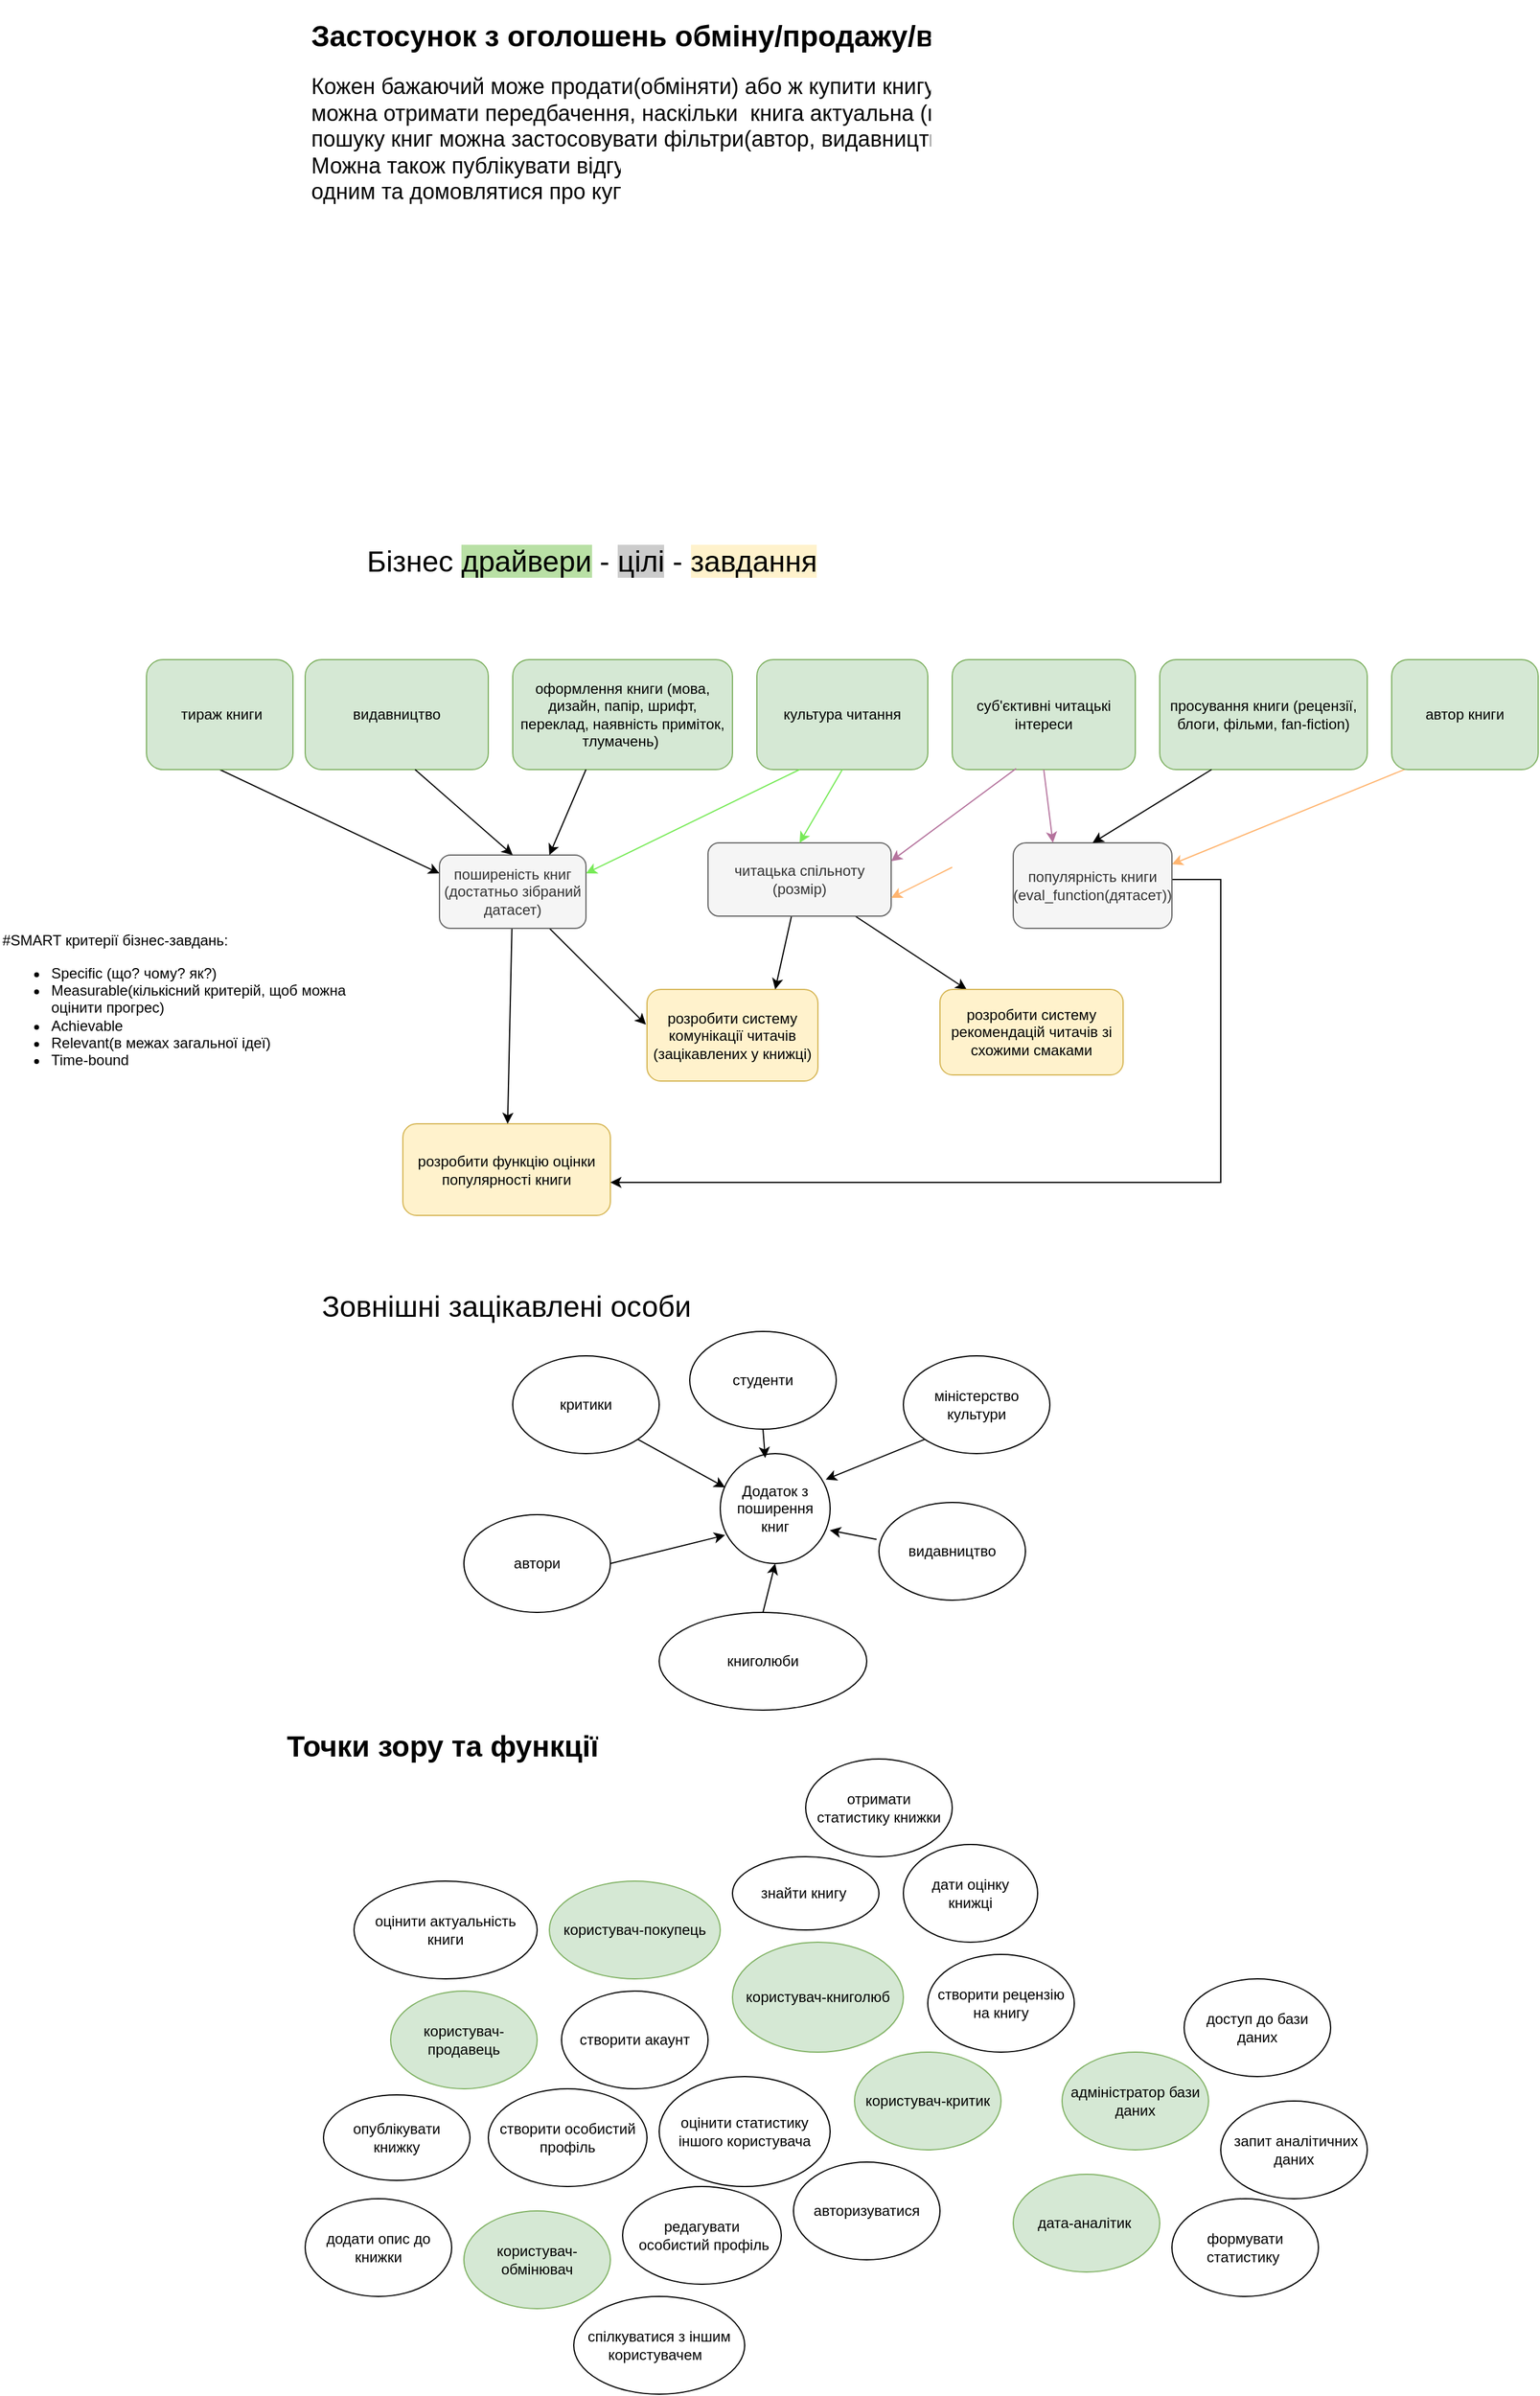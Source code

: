 <mxfile version="21.8.0" type="github">
  <diagram name="Page-1" id="qTLsOYl_WOaa5vXqDPGa">
    <mxGraphModel dx="2280" dy="516" grid="1" gridSize="10" guides="1" tooltips="1" connect="1" arrows="1" fold="1" page="1" pageScale="1" pageWidth="850" pageHeight="1100" math="0" shadow="0">
      <root>
        <mxCell id="0" />
        <mxCell id="1" parent="0" />
        <mxCell id="KkIZ0aHoOunqVcFj1HI7-1" value="&lt;h1&gt;Застосунок з оголошень обміну/продажу/відгуками книгами&lt;/h1&gt;&lt;p&gt;&lt;font style=&quot;font-size: 18px;&quot;&gt;Кожен бажаючий може продати(обміняти) або ж купити книгу. Для публікації оголошення можна отримати передбачення, наскільки&amp;nbsp; книга актуальна (ціна, попит, інше). Для пошуку книг можна застосовувати фільтри(автор, видавництво, рік/номер видання, інше). Можна також публікувати відгуки, рецензії про книги. Люди можуть комунікувати один-з-одним та домовлятися про купівлю-продає/обмін.&lt;/font&gt;&lt;/p&gt;" style="text;html=1;strokeColor=none;fillColor=none;spacing=5;spacingTop=-20;whiteSpace=wrap;overflow=hidden;rounded=0;" parent="1" vertex="1">
          <mxGeometry x="20" y="30" width="760" height="180" as="geometry" />
        </mxCell>
        <mxCell id="KkIZ0aHoOunqVcFj1HI7-14" value="#SMART критерії бізнес-завдань:&lt;br&gt;&lt;ul&gt;&lt;li&gt;Specific (що? чому? як?)&lt;/li&gt;&lt;li&gt;Measurable(кількісний критерій, щоб можна оцінити прогрес)&lt;/li&gt;&lt;li&gt;Achievable&lt;/li&gt;&lt;li&gt;Relevant(в межах загальної ідеї)&lt;/li&gt;&lt;li&gt;Time-bound&lt;/li&gt;&lt;/ul&gt;" style="text;html=1;strokeColor=none;fillColor=none;align=left;verticalAlign=middle;whiteSpace=wrap;rounded=0;" parent="1" vertex="1">
          <mxGeometry x="-230" y="790" width="310" height="110" as="geometry" />
        </mxCell>
        <mxCell id="EgW0Rb2-eSd5i68cABhf-1" value="видавництво" style="rounded=1;whiteSpace=wrap;html=1;fillColor=#d5e8d4;strokeColor=#82b366;" parent="1" vertex="1">
          <mxGeometry x="20" y="560" width="150" height="90" as="geometry" />
        </mxCell>
        <mxCell id="EgW0Rb2-eSd5i68cABhf-2" value="&amp;nbsp;культура читання&amp;nbsp;" style="rounded=1;whiteSpace=wrap;html=1;fillColor=#d5e8d4;strokeColor=#82b366;" parent="1" vertex="1">
          <mxGeometry x="390" y="560" width="140" height="90" as="geometry" />
        </mxCell>
        <mxCell id="EgW0Rb2-eSd5i68cABhf-3" value="просування книги (рецензії, блоги, фільми, fan-fiction)" style="rounded=1;whiteSpace=wrap;html=1;fillColor=#d5e8d4;strokeColor=#82b366;" parent="1" vertex="1">
          <mxGeometry x="720" y="560" width="170" height="90" as="geometry" />
        </mxCell>
        <mxCell id="EgW0Rb2-eSd5i68cABhf-18" style="rounded=0;orthogonalLoop=1;jettySize=auto;html=1;exitX=0.5;exitY=1;exitDx=0;exitDy=0;entryX=0;entryY=0.25;entryDx=0;entryDy=0;" parent="1" source="EgW0Rb2-eSd5i68cABhf-5" target="EgW0Rb2-eSd5i68cABhf-17" edge="1">
          <mxGeometry relative="1" as="geometry" />
        </mxCell>
        <mxCell id="EgW0Rb2-eSd5i68cABhf-5" value="&amp;nbsp;тираж книги" style="rounded=1;whiteSpace=wrap;html=1;fillColor=#d5e8d4;strokeColor=#82b366;" parent="1" vertex="1">
          <mxGeometry x="-110" y="560" width="120" height="90" as="geometry" />
        </mxCell>
        <mxCell id="EgW0Rb2-eSd5i68cABhf-6" value="розробити функцію оцінки популярності книги" style="rounded=1;whiteSpace=wrap;html=1;fillColor=#fff2cc;strokeColor=#d6b656;" parent="1" vertex="1">
          <mxGeometry x="100" y="940" width="170" height="75" as="geometry" />
        </mxCell>
        <mxCell id="EgW0Rb2-eSd5i68cABhf-7" value="розробити систему комунікації читачів (зацікавлених у книжці)" style="rounded=1;whiteSpace=wrap;html=1;fillColor=#fff2cc;strokeColor=#d6b656;" parent="1" vertex="1">
          <mxGeometry x="300" y="830" width="140" height="75" as="geometry" />
        </mxCell>
        <mxCell id="EgW0Rb2-eSd5i68cABhf-9" value="суб&#39;єктивні читацькі інтереси" style="rounded=1;whiteSpace=wrap;html=1;fillColor=#d5e8d4;strokeColor=#82b366;" parent="1" vertex="1">
          <mxGeometry x="550" y="560" width="150" height="90" as="geometry" />
        </mxCell>
        <mxCell id="EgW0Rb2-eSd5i68cABhf-34" style="rounded=0;orthogonalLoop=1;jettySize=auto;html=1;entryX=1;entryY=0.25;entryDx=0;entryDy=0;exitX=0.103;exitY=0.991;exitDx=0;exitDy=0;exitPerimeter=0;strokeColor=#FFB570;" parent="1" source="EgW0Rb2-eSd5i68cABhf-11" target="EgW0Rb2-eSd5i68cABhf-15" edge="1">
          <mxGeometry relative="1" as="geometry" />
        </mxCell>
        <mxCell id="EgW0Rb2-eSd5i68cABhf-11" value="автор книги" style="rounded=1;whiteSpace=wrap;html=1;fillColor=#d5e8d4;strokeColor=#82b366;" parent="1" vertex="1">
          <mxGeometry x="910" y="560" width="120" height="90" as="geometry" />
        </mxCell>
        <mxCell id="EgW0Rb2-eSd5i68cABhf-12" value="оформлення книги (мова, дизайн, папір, шрифт, переклад, наявність приміток, тлумачень)&amp;nbsp;" style="rounded=1;whiteSpace=wrap;html=1;fillColor=#d5e8d4;strokeColor=#82b366;" parent="1" vertex="1">
          <mxGeometry x="190" y="560" width="180" height="90" as="geometry" />
        </mxCell>
        <mxCell id="EgW0Rb2-eSd5i68cABhf-30" style="rounded=0;orthogonalLoop=1;jettySize=auto;html=1;" parent="1" source="EgW0Rb2-eSd5i68cABhf-13" target="EgW0Rb2-eSd5i68cABhf-14" edge="1">
          <mxGeometry relative="1" as="geometry" />
        </mxCell>
        <mxCell id="EgW0Rb2-eSd5i68cABhf-33" style="rounded=0;orthogonalLoop=1;jettySize=auto;html=1;entryX=0.75;entryY=0;entryDx=0;entryDy=0;" parent="1" source="EgW0Rb2-eSd5i68cABhf-13" target="EgW0Rb2-eSd5i68cABhf-7" edge="1">
          <mxGeometry relative="1" as="geometry" />
        </mxCell>
        <mxCell id="EgW0Rb2-eSd5i68cABhf-13" value="читацька спільноту (розмір)" style="rounded=1;whiteSpace=wrap;html=1;fillColor=#f5f5f5;fontColor=#333333;strokeColor=#666666;" parent="1" vertex="1">
          <mxGeometry x="350" y="710" width="150" height="60" as="geometry" />
        </mxCell>
        <mxCell id="EgW0Rb2-eSd5i68cABhf-14" value="розробити систему рекомендацій читачів зі схожими смаками" style="rounded=1;whiteSpace=wrap;html=1;fillColor=#fff2cc;strokeColor=#d6b656;" parent="1" vertex="1">
          <mxGeometry x="540" y="830" width="150" height="70" as="geometry" />
        </mxCell>
        <mxCell id="EgW0Rb2-eSd5i68cABhf-28" style="rounded=0;orthogonalLoop=1;jettySize=auto;html=1;edgeStyle=orthogonalEdgeStyle;" parent="1" source="EgW0Rb2-eSd5i68cABhf-15" target="EgW0Rb2-eSd5i68cABhf-6" edge="1">
          <mxGeometry relative="1" as="geometry">
            <Array as="points">
              <mxPoint x="770" y="740" />
              <mxPoint x="770" y="988" />
            </Array>
          </mxGeometry>
        </mxCell>
        <mxCell id="EgW0Rb2-eSd5i68cABhf-15" value="популярність книги (eval_function(дятасет))" style="rounded=1;whiteSpace=wrap;html=1;fillColor=#f5f5f5;strokeColor=#666666;fontColor=#333333;" parent="1" vertex="1">
          <mxGeometry x="600" y="710" width="130" height="70" as="geometry" />
        </mxCell>
        <mxCell id="EgW0Rb2-eSd5i68cABhf-27" value="" style="rounded=0;orthogonalLoop=1;jettySize=auto;html=1;" parent="1" source="EgW0Rb2-eSd5i68cABhf-17" target="EgW0Rb2-eSd5i68cABhf-6" edge="1">
          <mxGeometry relative="1" as="geometry" />
        </mxCell>
        <mxCell id="EgW0Rb2-eSd5i68cABhf-32" style="rounded=0;orthogonalLoop=1;jettySize=auto;html=1;entryX=-0.006;entryY=0.384;entryDx=0;entryDy=0;entryPerimeter=0;" parent="1" source="EgW0Rb2-eSd5i68cABhf-17" target="EgW0Rb2-eSd5i68cABhf-7" edge="1">
          <mxGeometry relative="1" as="geometry" />
        </mxCell>
        <mxCell id="EgW0Rb2-eSd5i68cABhf-17" value="поширеність книг (достатньо зібраний датасет)" style="rounded=1;whiteSpace=wrap;html=1;fillColor=#f5f5f5;fontColor=#333333;strokeColor=#666666;" parent="1" vertex="1">
          <mxGeometry x="130" y="720" width="120" height="60" as="geometry" />
        </mxCell>
        <mxCell id="EgW0Rb2-eSd5i68cABhf-19" value="" style="endArrow=classic;html=1;rounded=0;exitX=0.6;exitY=1;exitDx=0;exitDy=0;exitPerimeter=0;entryX=0.5;entryY=0;entryDx=0;entryDy=0;" parent="1" source="EgW0Rb2-eSd5i68cABhf-1" target="EgW0Rb2-eSd5i68cABhf-17" edge="1">
          <mxGeometry width="50" height="50" relative="1" as="geometry">
            <mxPoint x="270" y="770" as="sourcePoint" />
            <mxPoint x="320" y="720" as="targetPoint" />
          </mxGeometry>
        </mxCell>
        <mxCell id="EgW0Rb2-eSd5i68cABhf-20" value="" style="endArrow=classic;html=1;rounded=0;entryX=0.75;entryY=0;entryDx=0;entryDy=0;" parent="1" target="EgW0Rb2-eSd5i68cABhf-17" edge="1">
          <mxGeometry width="50" height="50" relative="1" as="geometry">
            <mxPoint x="250" y="650" as="sourcePoint" />
            <mxPoint x="280" y="720.711" as="targetPoint" />
          </mxGeometry>
        </mxCell>
        <mxCell id="EgW0Rb2-eSd5i68cABhf-21" value="" style="endArrow=classic;html=1;rounded=0;exitX=0.5;exitY=1;exitDx=0;exitDy=0;entryX=0.5;entryY=0;entryDx=0;entryDy=0;strokeColor=#77EA57;" parent="1" source="EgW0Rb2-eSd5i68cABhf-2" target="EgW0Rb2-eSd5i68cABhf-13" edge="1">
          <mxGeometry width="50" height="50" relative="1" as="geometry">
            <mxPoint x="320" y="720" as="sourcePoint" />
            <mxPoint x="370" y="670" as="targetPoint" />
          </mxGeometry>
        </mxCell>
        <mxCell id="EgW0Rb2-eSd5i68cABhf-22" value="" style="endArrow=classic;html=1;rounded=0;entryX=0.25;entryY=0;entryDx=0;entryDy=0;exitX=0.5;exitY=1;exitDx=0;exitDy=0;strokeColor=#B5739D;" parent="1" source="EgW0Rb2-eSd5i68cABhf-9" target="EgW0Rb2-eSd5i68cABhf-15" edge="1">
          <mxGeometry width="50" height="50" relative="1" as="geometry">
            <mxPoint x="610" y="650" as="sourcePoint" />
            <mxPoint x="590" y="700" as="targetPoint" />
          </mxGeometry>
        </mxCell>
        <mxCell id="EgW0Rb2-eSd5i68cABhf-23" value="" style="endArrow=classic;html=1;rounded=0;exitX=0.25;exitY=1;exitDx=0;exitDy=0;entryX=1;entryY=0.25;entryDx=0;entryDy=0;strokeColor=#77EA57;" parent="1" source="EgW0Rb2-eSd5i68cABhf-2" target="EgW0Rb2-eSd5i68cABhf-17" edge="1">
          <mxGeometry width="50" height="50" relative="1" as="geometry">
            <mxPoint x="220" y="840" as="sourcePoint" />
            <mxPoint x="270" y="790" as="targetPoint" />
          </mxGeometry>
        </mxCell>
        <mxCell id="EgW0Rb2-eSd5i68cABhf-24" value="" style="endArrow=classic;html=1;rounded=0;exitX=0.25;exitY=1;exitDx=0;exitDy=0;entryX=0.5;entryY=0;entryDx=0;entryDy=0;" parent="1" source="EgW0Rb2-eSd5i68cABhf-3" target="EgW0Rb2-eSd5i68cABhf-15" edge="1">
          <mxGeometry width="50" height="50" relative="1" as="geometry">
            <mxPoint x="490" y="820" as="sourcePoint" />
            <mxPoint x="540" y="770" as="targetPoint" />
          </mxGeometry>
        </mxCell>
        <mxCell id="EgW0Rb2-eSd5i68cABhf-25" value="" style="endArrow=classic;html=1;rounded=0;exitX=0.349;exitY=0.991;exitDx=0;exitDy=0;exitPerimeter=0;entryX=1;entryY=0.25;entryDx=0;entryDy=0;strokeColor=#B5739D;" parent="1" source="EgW0Rb2-eSd5i68cABhf-9" target="EgW0Rb2-eSd5i68cABhf-13" edge="1">
          <mxGeometry width="50" height="50" relative="1" as="geometry">
            <mxPoint x="550" y="750" as="sourcePoint" />
            <mxPoint x="600" y="700" as="targetPoint" />
          </mxGeometry>
        </mxCell>
        <mxCell id="EgW0Rb2-eSd5i68cABhf-36" value="" style="endArrow=classic;html=1;rounded=0;entryX=1;entryY=0.75;entryDx=0;entryDy=0;strokeColor=#FFB570;" parent="1" target="EgW0Rb2-eSd5i68cABhf-13" edge="1">
          <mxGeometry width="50" height="50" relative="1" as="geometry">
            <mxPoint x="550" y="730" as="sourcePoint" />
            <mxPoint x="590" y="729.5" as="targetPoint" />
          </mxGeometry>
        </mxCell>
        <mxCell id="EgW0Rb2-eSd5i68cABhf-37" value="Додаток з поширення книг" style="ellipse;whiteSpace=wrap;html=1;aspect=fixed;" parent="1" vertex="1">
          <mxGeometry x="360" y="1210" width="90" height="90" as="geometry" />
        </mxCell>
        <mxCell id="EgW0Rb2-eSd5i68cABhf-48" style="rounded=0;orthogonalLoop=1;jettySize=auto;html=1;exitX=1;exitY=1;exitDx=0;exitDy=0;entryX=0.044;entryY=0.307;entryDx=0;entryDy=0;entryPerimeter=0;" parent="1" source="EgW0Rb2-eSd5i68cABhf-38" target="EgW0Rb2-eSd5i68cABhf-37" edge="1">
          <mxGeometry relative="1" as="geometry" />
        </mxCell>
        <mxCell id="EgW0Rb2-eSd5i68cABhf-38" value="критики" style="ellipse;whiteSpace=wrap;html=1;" parent="1" vertex="1">
          <mxGeometry x="190" y="1130" width="120" height="80" as="geometry" />
        </mxCell>
        <mxCell id="EgW0Rb2-eSd5i68cABhf-49" style="rounded=0;orthogonalLoop=1;jettySize=auto;html=1;exitX=0.5;exitY=1;exitDx=0;exitDy=0;entryX=0.409;entryY=0.04;entryDx=0;entryDy=0;entryPerimeter=0;" parent="1" source="EgW0Rb2-eSd5i68cABhf-39" target="EgW0Rb2-eSd5i68cABhf-37" edge="1">
          <mxGeometry relative="1" as="geometry" />
        </mxCell>
        <mxCell id="EgW0Rb2-eSd5i68cABhf-39" value="студенти" style="ellipse;whiteSpace=wrap;html=1;" parent="1" vertex="1">
          <mxGeometry x="335" y="1110" width="120" height="80" as="geometry" />
        </mxCell>
        <mxCell id="EgW0Rb2-eSd5i68cABhf-50" style="rounded=0;orthogonalLoop=1;jettySize=auto;html=1;exitX=0;exitY=1;exitDx=0;exitDy=0;entryX=0.96;entryY=0.236;entryDx=0;entryDy=0;entryPerimeter=0;" parent="1" source="EgW0Rb2-eSd5i68cABhf-40" target="EgW0Rb2-eSd5i68cABhf-37" edge="1">
          <mxGeometry relative="1" as="geometry" />
        </mxCell>
        <mxCell id="EgW0Rb2-eSd5i68cABhf-40" value="міністерство культури" style="ellipse;whiteSpace=wrap;html=1;" parent="1" vertex="1">
          <mxGeometry x="510" y="1130" width="120" height="80" as="geometry" />
        </mxCell>
        <mxCell id="EgW0Rb2-eSd5i68cABhf-52" style="rounded=0;orthogonalLoop=1;jettySize=auto;html=1;exitX=1;exitY=0.5;exitDx=0;exitDy=0;entryX=0.044;entryY=0.742;entryDx=0;entryDy=0;entryPerimeter=0;" parent="1" source="EgW0Rb2-eSd5i68cABhf-41" target="EgW0Rb2-eSd5i68cABhf-37" edge="1">
          <mxGeometry relative="1" as="geometry" />
        </mxCell>
        <mxCell id="EgW0Rb2-eSd5i68cABhf-41" value="автори" style="ellipse;whiteSpace=wrap;html=1;" parent="1" vertex="1">
          <mxGeometry x="150" y="1260" width="120" height="80" as="geometry" />
        </mxCell>
        <mxCell id="EgW0Rb2-eSd5i68cABhf-51" style="rounded=0;orthogonalLoop=1;jettySize=auto;html=1;exitX=0.5;exitY=0;exitDx=0;exitDy=0;entryX=0.5;entryY=1;entryDx=0;entryDy=0;" parent="1" source="EgW0Rb2-eSd5i68cABhf-42" target="EgW0Rb2-eSd5i68cABhf-37" edge="1">
          <mxGeometry relative="1" as="geometry" />
        </mxCell>
        <mxCell id="EgW0Rb2-eSd5i68cABhf-42" value="книголюби" style="ellipse;whiteSpace=wrap;html=1;" parent="1" vertex="1">
          <mxGeometry x="310" y="1340" width="170" height="80" as="geometry" />
        </mxCell>
        <mxCell id="EgW0Rb2-eSd5i68cABhf-45" value="&lt;font style=&quot;font-size: 24px;&quot;&gt;Зовнішні зацікавлені особи&lt;/font&gt;" style="text;html=1;strokeColor=none;fillColor=none;align=center;verticalAlign=middle;whiteSpace=wrap;rounded=0;" parent="1" vertex="1">
          <mxGeometry x="20" y="1070" width="330" height="40" as="geometry" />
        </mxCell>
        <mxCell id="EgW0Rb2-eSd5i68cABhf-54" value="&lt;font style=&quot;font-size: 24px;&quot;&gt;Бізнес &lt;span style=&quot;background-color: rgb(185, 224, 165);&quot;&gt;драйвери&lt;/span&gt; - &lt;span style=&quot;background-color: rgb(204, 204, 204);&quot;&gt;цілі&lt;/span&gt; - &lt;span style=&quot;background-color: rgb(255, 242, 204);&quot;&gt;завдання&lt;/span&gt;&lt;/font&gt;" style="text;html=1;strokeColor=none;fillColor=none;align=center;verticalAlign=middle;whiteSpace=wrap;rounded=0;" parent="1" vertex="1">
          <mxGeometry x="40" y="460" width="430" height="40" as="geometry" />
        </mxCell>
        <mxCell id="UrmOTUeJh9WkZJSnIhHt-1" value="&lt;h1&gt;Точки зору та функції&lt;/h1&gt;" style="text;html=1;strokeColor=none;fillColor=none;spacing=5;spacingTop=-20;whiteSpace=wrap;overflow=hidden;rounded=0;" parent="1" vertex="1">
          <mxGeometry y="1430" width="290" height="120" as="geometry" />
        </mxCell>
        <mxCell id="UrmOTUeJh9WkZJSnIhHt-2" value="користувач-продавець" style="ellipse;whiteSpace=wrap;html=1;fillColor=#d5e8d4;strokeColor=#82b366;" parent="1" vertex="1">
          <mxGeometry x="90" y="1650" width="120" height="80" as="geometry" />
        </mxCell>
        <mxCell id="UrmOTUeJh9WkZJSnIhHt-3" value="користувач-покупець" style="ellipse;whiteSpace=wrap;html=1;fillColor=#d5e8d4;strokeColor=#82b366;" parent="1" vertex="1">
          <mxGeometry x="220" y="1560" width="140" height="80" as="geometry" />
        </mxCell>
        <mxCell id="UrmOTUeJh9WkZJSnIhHt-5" value="користувач-обмінювач" style="ellipse;whiteSpace=wrap;html=1;fillColor=#d5e8d4;strokeColor=#82b366;" parent="1" vertex="1">
          <mxGeometry x="150" y="1830" width="120" height="80" as="geometry" />
        </mxCell>
        <mxCell id="UrmOTUeJh9WkZJSnIhHt-6" value="користувач-критик" style="ellipse;whiteSpace=wrap;html=1;fillColor=#d5e8d4;strokeColor=#82b366;" parent="1" vertex="1">
          <mxGeometry x="470" y="1700" width="120" height="80" as="geometry" />
        </mxCell>
        <mxCell id="UrmOTUeJh9WkZJSnIhHt-7" value="користувач-книголюб" style="ellipse;whiteSpace=wrap;html=1;fillColor=#d5e8d4;strokeColor=#82b366;" parent="1" vertex="1">
          <mxGeometry x="370" y="1610" width="140" height="90" as="geometry" />
        </mxCell>
        <mxCell id="UrmOTUeJh9WkZJSnIhHt-8" value="адміністратор бази даних" style="ellipse;whiteSpace=wrap;html=1;fillColor=#d5e8d4;strokeColor=#82b366;" parent="1" vertex="1">
          <mxGeometry x="640" y="1700" width="120" height="80" as="geometry" />
        </mxCell>
        <mxCell id="UrmOTUeJh9WkZJSnIhHt-11" value="дата-аналітик&amp;nbsp;" style="ellipse;whiteSpace=wrap;html=1;fillColor=#d5e8d4;strokeColor=#82b366;" parent="1" vertex="1">
          <mxGeometry x="600" y="1800" width="120" height="80" as="geometry" />
        </mxCell>
        <mxCell id="UrmOTUeJh9WkZJSnIhHt-12" value="опублікувати &lt;br&gt;книжку" style="ellipse;whiteSpace=wrap;html=1;" parent="1" vertex="1">
          <mxGeometry x="35" y="1735" width="120" height="70" as="geometry" />
        </mxCell>
        <mxCell id="UrmOTUeJh9WkZJSnIhHt-13" value="додати опис до книжки" style="ellipse;whiteSpace=wrap;html=1;" parent="1" vertex="1">
          <mxGeometry x="20" y="1820" width="120" height="80" as="geometry" />
        </mxCell>
        <mxCell id="UrmOTUeJh9WkZJSnIhHt-14" value="дати оцінку&lt;br&gt;&amp;nbsp;книжці&amp;nbsp;" style="ellipse;whiteSpace=wrap;html=1;" parent="1" vertex="1">
          <mxGeometry x="510" y="1530" width="110" height="80" as="geometry" />
        </mxCell>
        <mxCell id="UrmOTUeJh9WkZJSnIhHt-15" value="створити акаунт" style="ellipse;whiteSpace=wrap;html=1;" parent="1" vertex="1">
          <mxGeometry x="230" y="1650" width="120" height="80" as="geometry" />
        </mxCell>
        <mxCell id="UrmOTUeJh9WkZJSnIhHt-16" value="авторизуватися" style="ellipse;whiteSpace=wrap;html=1;" parent="1" vertex="1">
          <mxGeometry x="420" y="1790" width="120" height="80" as="geometry" />
        </mxCell>
        <mxCell id="UrmOTUeJh9WkZJSnIhHt-17" value="створити особистий профіль" style="ellipse;whiteSpace=wrap;html=1;" parent="1" vertex="1">
          <mxGeometry x="170" y="1730" width="130" height="80" as="geometry" />
        </mxCell>
        <mxCell id="UrmOTUeJh9WkZJSnIhHt-18" value="редагувати&lt;br&gt;&amp;nbsp;особистий профіль" style="ellipse;whiteSpace=wrap;html=1;" parent="1" vertex="1">
          <mxGeometry x="280" y="1810" width="130" height="80" as="geometry" />
        </mxCell>
        <mxCell id="UrmOTUeJh9WkZJSnIhHt-19" value="створити рецензію на книгу" style="ellipse;whiteSpace=wrap;html=1;" parent="1" vertex="1">
          <mxGeometry x="530" y="1620" width="120" height="80" as="geometry" />
        </mxCell>
        <mxCell id="UrmOTUeJh9WkZJSnIhHt-20" value="знайти книгу&amp;nbsp;" style="ellipse;whiteSpace=wrap;html=1;" parent="1" vertex="1">
          <mxGeometry x="370" y="1540" width="120" height="60" as="geometry" />
        </mxCell>
        <mxCell id="UrmOTUeJh9WkZJSnIhHt-21" value="оцінити актуальність книги" style="ellipse;whiteSpace=wrap;html=1;" parent="1" vertex="1">
          <mxGeometry x="60" y="1560" width="150" height="80" as="geometry" />
        </mxCell>
        <mxCell id="UrmOTUeJh9WkZJSnIhHt-22" value="оцінити статистику іншого користувача" style="ellipse;whiteSpace=wrap;html=1;" parent="1" vertex="1">
          <mxGeometry x="310" y="1720" width="140" height="90" as="geometry" />
        </mxCell>
        <mxCell id="UrmOTUeJh9WkZJSnIhHt-23" value="спілкуватися з іншим користувачем&amp;nbsp;&amp;nbsp;" style="ellipse;whiteSpace=wrap;html=1;" parent="1" vertex="1">
          <mxGeometry x="240" y="1900" width="140" height="80" as="geometry" />
        </mxCell>
        <mxCell id="UrmOTUeJh9WkZJSnIhHt-24" value="доступ до бази даних" style="ellipse;whiteSpace=wrap;html=1;" parent="1" vertex="1">
          <mxGeometry x="740" y="1640" width="120" height="80" as="geometry" />
        </mxCell>
        <mxCell id="UrmOTUeJh9WkZJSnIhHt-25" value="&amp;nbsp;запит аналітичних даних" style="ellipse;whiteSpace=wrap;html=1;" parent="1" vertex="1">
          <mxGeometry x="770" y="1740" width="120" height="80" as="geometry" />
        </mxCell>
        <mxCell id="UrmOTUeJh9WkZJSnIhHt-26" value="формувати статистику&amp;nbsp;" style="ellipse;whiteSpace=wrap;html=1;" parent="1" vertex="1">
          <mxGeometry x="730" y="1820" width="120" height="80" as="geometry" />
        </mxCell>
        <mxCell id="UrmOTUeJh9WkZJSnIhHt-28" value="отримати &lt;br&gt;статистику книжки" style="ellipse;whiteSpace=wrap;html=1;" parent="1" vertex="1">
          <mxGeometry x="430" y="1460" width="120" height="80" as="geometry" />
        </mxCell>
        <mxCell id="W8t-ciKgaRbMsxX_zM-T-1" value="видавництво" style="ellipse;whiteSpace=wrap;html=1;" vertex="1" parent="1">
          <mxGeometry x="490" y="1250" width="120" height="80" as="geometry" />
        </mxCell>
        <mxCell id="W8t-ciKgaRbMsxX_zM-T-2" value="" style="endArrow=classic;html=1;rounded=0;entryX=0.997;entryY=0.697;entryDx=0;entryDy=0;entryPerimeter=0;exitX=-0.016;exitY=0.378;exitDx=0;exitDy=0;exitPerimeter=0;" edge="1" parent="1" source="W8t-ciKgaRbMsxX_zM-T-1" target="EgW0Rb2-eSd5i68cABhf-37">
          <mxGeometry width="50" height="50" relative="1" as="geometry">
            <mxPoint x="610" y="1410" as="sourcePoint" />
            <mxPoint x="660" y="1360" as="targetPoint" />
          </mxGeometry>
        </mxCell>
      </root>
    </mxGraphModel>
  </diagram>
</mxfile>

